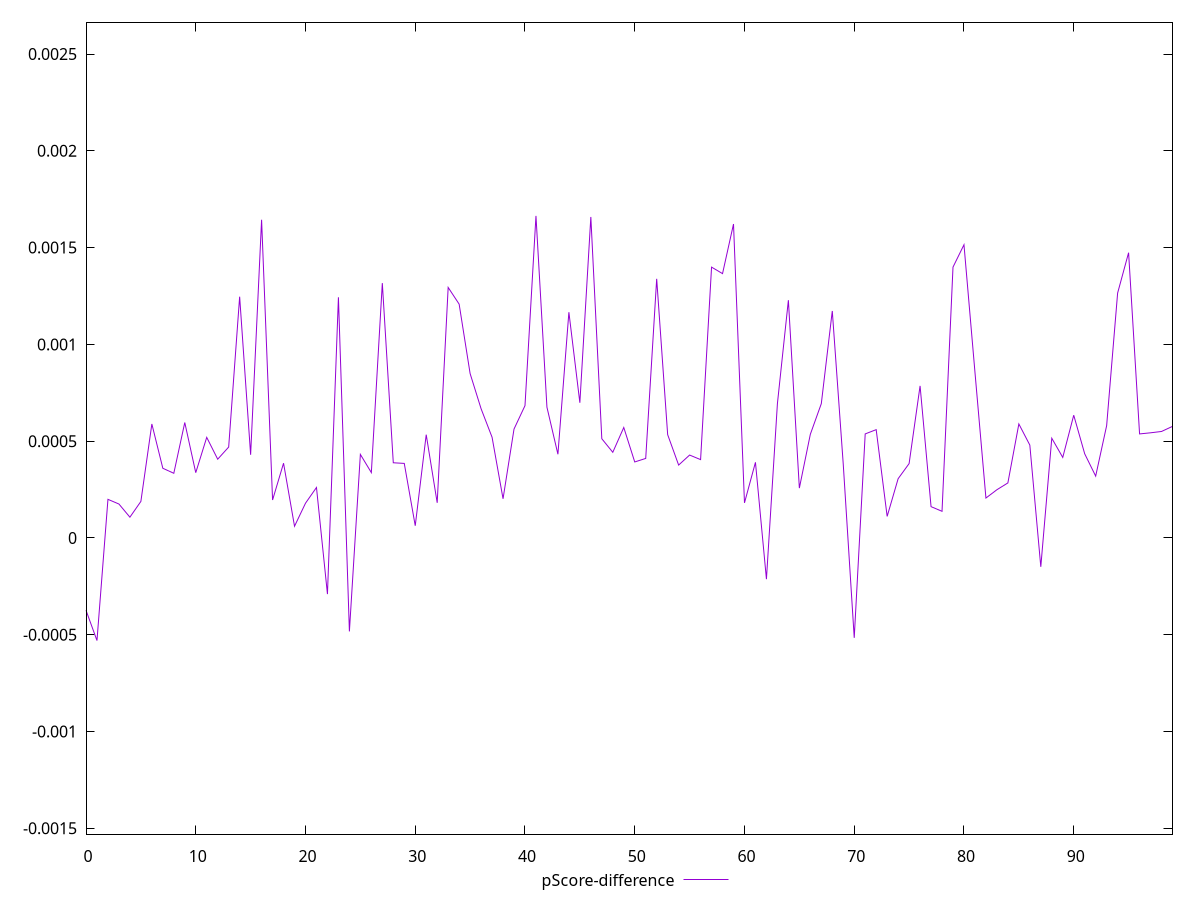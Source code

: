 reset

$pScoreDifference <<EOF
0 -0.00037352119473232914
1 -0.0005300565572609051
2 0.00019953739933942227
3 0.00017531530048187083
4 0.00010733514729033278
5 0.0001887438175962597
6 0.0005888472884902907
7 0.00036003288763486463
8 0.0003341198783857191
9 0.0005963073396707541
10 0.00033723863277002053
11 0.0005196899402140076
12 0.0004068921568436412
13 0.0004696200603628853
14 0.001246391271454761
15 0.00042978808375493394
16 0.0016438526972373246
17 0.00019613382602545748
18 0.0003862426200293978
19 0.00006054969196700455
20 0.0001795068529302224
21 0.00026077853184158784
22 -0.00029005594246478417
23 0.0012433761943946298
24 -0.0004827670744571577
25 0.0004316705221104611
26 0.0003377126185081236
27 0.001316655412180734
28 0.0003884668422136084
29 0.00038517386439651524
30 0.00006304562138748082
31 0.0005335930833469948
32 0.0001816652412580666
33 0.0012942045567343463
34 0.0012079611382622701
35 0.0008491942159833954
36 0.0006674830710609037
37 0.000520329495378169
38 0.00020246125627365608
39 0.0005626291580551612
40 0.0006835452315538948
41 0.001663997808019957
42 0.0006756503536547998
43 0.00043243828041084065
44 0.0011662313058103946
45 0.0006984712577886576
46 0.001658293696857216
47 0.0005125296698924586
48 0.00044258823043208384
49 0.0005706803349132539
50 0.000392690577235455
51 0.00041084945180314136
52 0.0013386836619233566
53 0.0005337528020860072
54 0.0003765709219971658
55 0.00042832652887292433
56 0.00040479517108238383
57 0.0013991648876521268
58 0.001365583904091583
59 0.0016217186391858096
60 0.0001812739804023522
61 0.00039074037553610275
62 -0.00021279990665390436
63 0.0006936192049602496
64 0.0012283124844926219
65 0.00025751612494051557
66 0.000535521861282362
67 0.0006938254552349976
68 0.0011726967127576593
69 0.0003805374338490264
70 -0.0005158997885131855
71 0.000537536326027821
72 0.0005595642122387945
73 0.00011139577620289387
74 0.0003061552367382703
75 0.0003842293097817695
76 0.0007856094753312393
77 0.0001616710199904281
78 0.00013767133793929354
79 0.0013992449990135603
80 0.0015148136688121205
81 0.0008566808604117959
82 0.00020622855567120624
83 0.0002491556728747568
84 0.0002843693525611535
85 0.0005889696196178518
86 0.00047974090263791513
87 -0.00014910370941567663
88 0.0005151137324932442
89 0.0004161198400236543
90 0.0006342735310537195
91 0.0004348650885237504
92 0.0003194642869537301
93 0.0005804036059071649
94 0.001265206491556592
95 0.0014737251559608922
96 0.0005374871965058148
97 0.0005432586272723361
98 0.0005501318340218608
99 0.0005764857978973748
EOF

set key outside below
set xrange [0:99]
set yrange [-0.001530056557260905:0.002663997808019957]
set trange [-0.001530056557260905:0.002663997808019957]
set terminal svg size 640, 500 enhanced background rgb 'white'
set output "reports/report_00031_2021-02-24T23-18-18.084Z/largest-contentful-paint/samples/agenda/pScore-difference/values.svg"

plot $pScoreDifference title "pScore-difference" with line

reset

